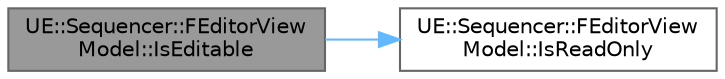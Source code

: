 digraph "UE::Sequencer::FEditorViewModel::IsEditable"
{
 // INTERACTIVE_SVG=YES
 // LATEX_PDF_SIZE
  bgcolor="transparent";
  edge [fontname=Helvetica,fontsize=10,labelfontname=Helvetica,labelfontsize=10];
  node [fontname=Helvetica,fontsize=10,shape=box,height=0.2,width=0.4];
  rankdir="LR";
  Node1 [id="Node000001",label="UE::Sequencer::FEditorView\lModel::IsEditable",height=0.2,width=0.4,color="gray40", fillcolor="grey60", style="filled", fontcolor="black",tooltip="Returns the inverse of read-only - useful for direct bindings to IsEnabled for widgets."];
  Node1 -> Node2 [id="edge1_Node000001_Node000002",color="steelblue1",style="solid",tooltip=" "];
  Node2 [id="Node000002",label="UE::Sequencer::FEditorView\lModel::IsReadOnly",height=0.2,width=0.4,color="grey40", fillcolor="white", style="filled",URL="$df/d74/classUE_1_1Sequencer_1_1FEditorViewModel.html#a8ab35a90bba24e263fa59d1d92194094",tooltip="Returns whether this editor is currently read-only."];
}
